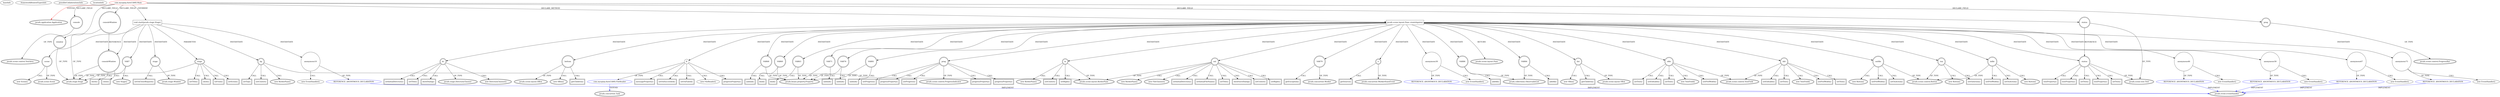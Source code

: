 digraph {
baseInfo[graphId=4599,category="extension_graph",isAnonymous=false,possibleRelation=true]
frameworkRelatedTypesInfo[0="javafx.application.Application"]
possibleCollaborationsInfo[0="4599~CLIENT_METHOD_DECLARATION-INSTANTIATION-~javafx.application.Application ~javafx.event.EventHandler ~false~true",1="4599~OVERRIDING_METHOD_DECLARATION-INSTANTIATION-~javafx.application.Application ~javafx.event.EventHandler ~false~true",2="4599~CLIENT_METHOD_DECLARATION-INSTANTIATION-~javafx.application.Application ~javafx.concurrent.Task ~false~false"]
locationInfo[projectName="tyduptyler13-AutoCAMS-Parser",filePath="/tyduptyler13-AutoCAMS-Parser/AutoCAMS-Parser-master/src/com/myuplay/AutoCAMS/Main.java",contextSignature="Main",graphId="4599"]
0[label="com.myuplay.AutoCAMS.Main",vertexType="ROOT_CLIENT_CLASS_DECLARATION",isFrameworkType=false,color=red]
1[label="javafx.application.Application",vertexType="FRAMEWORK_CLASS_TYPE",isFrameworkType=true,peripheries=2]
2[label="console",vertexType="FIELD_DECLARATION",isFrameworkType=true,peripheries=2,shape=circle]
3[label="javafx.scene.control.TextArea",vertexType="FRAMEWORK_CLASS_TYPE",isFrameworkType=true,peripheries=2]
4[label="consoleWindow",vertexType="FIELD_DECLARATION",isFrameworkType=true,peripheries=2,shape=circle]
5[label="javafx.stage.Stage",vertexType="FRAMEWORK_CLASS_TYPE",isFrameworkType=true,peripheries=2]
6[label="prog",vertexType="FIELD_DECLARATION",isFrameworkType=true,peripheries=2,shape=circle]
7[label="javafx.scene.control.ProgressBar",vertexType="FRAMEWORK_CLASS_TYPE",isFrameworkType=true,peripheries=2]
8[label="status",vertexType="FIELD_DECLARATION",isFrameworkType=true,peripheries=2,shape=circle]
9[label="javafx.scene.text.Text",vertexType="FRAMEWORK_CLASS_TYPE",isFrameworkType=true,peripheries=2]
10[label="window",vertexType="FIELD_DECLARATION",isFrameworkType=true,peripheries=2,shape=circle]
12[label="void start(javafx.stage.Stage)",vertexType="OVERRIDING_METHOD_DECLARATION",isFrameworkType=false,shape=box]
13[label="stage",vertexType="PARAMETER_DECLARATION",isFrameworkType=true,peripheries=2]
16[label="bp",vertexType="VARIABLE_EXPRESION",isFrameworkType=true,peripheries=2,shape=circle]
17[label="javafx.scene.layout.BorderPane",vertexType="FRAMEWORK_CLASS_TYPE",isFrameworkType=true,peripheries=2]
15[label="new BorderPane()",vertexType="CONSTRUCTOR_CALL",isFrameworkType=true,peripheries=2]
19[label="setTop()",vertexType="INSIDE_CALL",isFrameworkType=true,peripheries=2,shape=box]
21[label="setCenter()",vertexType="INSIDE_CALL",isFrameworkType=true,peripheries=2,shape=box]
23[label="scene",vertexType="VARIABLE_EXPRESION",isFrameworkType=true,peripheries=2,shape=circle]
24[label="javafx.scene.Scene",vertexType="FRAMEWORK_CLASS_TYPE",isFrameworkType=true,peripheries=2]
22[label="new Scene()",vertexType="CONSTRUCTOR_CALL",isFrameworkType=true,peripheries=2]
26[label="setScene()",vertexType="INSIDE_CALL",isFrameworkType=true,peripheries=2,shape=box]
28[label="setTitle()",vertexType="INSIDE_CALL",isFrameworkType=true,peripheries=2,shape=box]
30[label="show()",vertexType="INSIDE_CALL",isFrameworkType=true,peripheries=2,shape=box]
32[label="VAR7",vertexType="VARIABLE_EXPRESION",isFrameworkType=true,peripheries=2,shape=circle]
31[label="new Stage()",vertexType="CONSTRUCTOR_CALL",isFrameworkType=true,peripheries=2]
34[label="consoleWindow",vertexType="VARIABLE_EXPRESION",isFrameworkType=true,peripheries=2,shape=circle]
35[label="show()",vertexType="INSIDE_CALL",isFrameworkType=true,peripheries=2,shape=box]
37[label="stage",vertexType="VARIABLE_EXPRESION",isFrameworkType=true,peripheries=2,shape=circle]
39[label="javafx.stage.Window",vertexType="FRAMEWORK_CLASS_TYPE",isFrameworkType=true,peripheries=2]
38[label="setOnCloseRequest()",vertexType="INSIDE_CALL",isFrameworkType=true,peripheries=2,shape=box]
41[label="anonymous10",vertexType="VARIABLE_EXPRESION",isFrameworkType=false,shape=circle]
42[label="REFERENCE_ANONYMOUS_DECLARATION",vertexType="REFERENCE_ANONYMOUS_DECLARATION",isFrameworkType=false,color=blue]
43[label="javafx.event.EventHandler",vertexType="FRAMEWORK_INTERFACE_TYPE",isFrameworkType=true,peripheries=2]
40[label="new EventHandler()",vertexType="CONSTRUCTOR_CALL",isFrameworkType=false]
45[label="close()",vertexType="INSIDE_CALL",isFrameworkType=true,peripheries=2,shape=box]
47[label="toFront()",vertexType="INSIDE_CALL",isFrameworkType=true,peripheries=2,shape=box]
70[label="javafx.scene.layout.Pane createInputs()",vertexType="CLIENT_METHOD_DECLARATION",isFrameworkType=false,shape=box]
71[label="javafx.scene.layout.Pane",vertexType="FRAMEWORK_CLASS_TYPE",isFrameworkType=true,peripheries=2]
73[label="list",vertexType="VARIABLE_EXPRESION",isFrameworkType=true,peripheries=2,shape=circle]
74[label="javafx.scene.layout.VBox",vertexType="FRAMEWORK_CLASS_TYPE",isFrameworkType=true,peripheries=2]
72[label="new VBox()",vertexType="CONSTRUCTOR_CALL",isFrameworkType=true,peripheries=2]
76[label="in",vertexType="VARIABLE_EXPRESION",isFrameworkType=true,peripheries=2,shape=circle]
75[label="new BorderPane()",vertexType="CONSTRUCTOR_CALL",isFrameworkType=true,peripheries=2]
79[label="idir",vertexType="VARIABLE_EXPRESION",isFrameworkType=true,peripheries=2,shape=circle]
80[label="javafx.scene.control.TextField",vertexType="FRAMEWORK_CLASS_TYPE",isFrameworkType=true,peripheries=2]
78[label="new TextField()",vertexType="CONSTRUCTOR_CALL",isFrameworkType=true,peripheries=2]
82[label="setPrefWidth()",vertexType="INSIDE_CALL",isFrameworkType=true,peripheries=2,shape=box]
84[label="setText()",vertexType="INSIDE_CALL",isFrameworkType=true,peripheries=2,shape=box]
86[label="setEditable()",vertexType="INSIDE_CALL",isFrameworkType=true,peripheries=2,shape=box]
88[label="infile",vertexType="VARIABLE_EXPRESION",isFrameworkType=true,peripheries=2,shape=circle]
89[label="javafx.scene.control.Button",vertexType="FRAMEWORK_CLASS_TYPE",isFrameworkType=true,peripheries=2]
87[label="new Button()",vertexType="CONSTRUCTOR_CALL",isFrameworkType=true,peripheries=2]
91[label="setPrefWidth()",vertexType="INSIDE_CALL",isFrameworkType=true,peripheries=2,shape=box]
93[label="setOnAction()",vertexType="INSIDE_CALL",isFrameworkType=true,peripheries=2,shape=box]
95[label="anonymous30",vertexType="VARIABLE_EXPRESION",isFrameworkType=false,shape=circle]
96[label="REFERENCE_ANONYMOUS_DECLARATION",vertexType="REFERENCE_ANONYMOUS_DECLARATION",isFrameworkType=false,color=blue]
94[label="new EventHandler()",vertexType="CONSTRUCTOR_CALL",isFrameworkType=false]
99[label="dc",vertexType="VARIABLE_EXPRESION",isFrameworkType=true,peripheries=2,shape=circle]
100[label="javafx.stage.DirectoryChooser",vertexType="FRAMEWORK_CLASS_TYPE",isFrameworkType=true,peripheries=2]
98[label="new DirectoryChooser()",vertexType="CONSTRUCTOR_CALL",isFrameworkType=true,peripheries=2]
102[label="setInitialDirectory()",vertexType="INSIDE_CALL",isFrameworkType=true,peripheries=2,shape=box]
104[label="setTitle()",vertexType="INSIDE_CALL",isFrameworkType=true,peripheries=2,shape=box]
106[label="showDialog()",vertexType="INSIDE_CALL",isFrameworkType=true,peripheries=2,shape=box]
108[label="setText()",vertexType="INSIDE_CALL",isFrameworkType=true,peripheries=2,shape=box]
110[label="setCenter()",vertexType="INSIDE_CALL",isFrameworkType=true,peripheries=2,shape=box]
112[label="setRight()",vertexType="INSIDE_CALL",isFrameworkType=true,peripheries=2,shape=box]
114[label="out",vertexType="VARIABLE_EXPRESION",isFrameworkType=true,peripheries=2,shape=circle]
113[label="new BorderPane()",vertexType="CONSTRUCTOR_CALL",isFrameworkType=true,peripheries=2]
117[label="ofile",vertexType="VARIABLE_EXPRESION",isFrameworkType=true,peripheries=2,shape=circle]
116[label="new TextField()",vertexType="CONSTRUCTOR_CALL",isFrameworkType=true,peripheries=2]
120[label="setPrefWidth()",vertexType="INSIDE_CALL",isFrameworkType=true,peripheries=2,shape=box]
122[label="setText()",vertexType="INSIDE_CALL",isFrameworkType=true,peripheries=2,shape=box]
124[label="setEditable()",vertexType="INSIDE_CALL",isFrameworkType=true,peripheries=2,shape=box]
126[label="outfile",vertexType="VARIABLE_EXPRESION",isFrameworkType=true,peripheries=2,shape=circle]
125[label="new Button()",vertexType="CONSTRUCTOR_CALL",isFrameworkType=true,peripheries=2]
129[label="setPrefWidth()",vertexType="INSIDE_CALL",isFrameworkType=true,peripheries=2,shape=box]
131[label="setOnAction()",vertexType="INSIDE_CALL",isFrameworkType=true,peripheries=2,shape=box]
133[label="anonymous46",vertexType="VARIABLE_EXPRESION",isFrameworkType=false,shape=circle]
134[label="REFERENCE_ANONYMOUS_DECLARATION",vertexType="REFERENCE_ANONYMOUS_DECLARATION",isFrameworkType=false,color=blue]
132[label="new EventHandler()",vertexType="CONSTRUCTOR_CALL",isFrameworkType=false]
136[label="new FileChooser()",vertexType="CONSTRUCTOR_CALL",isFrameworkType=true,peripheries=2]
139[label="setInitialDirectory()",vertexType="INSIDE_CALL",isFrameworkType=true,peripheries=2,shape=box]
141[label="setInitialFileName()",vertexType="INSIDE_CALL",isFrameworkType=true,peripheries=2,shape=box]
143[label="setTitle()",vertexType="INSIDE_CALL",isFrameworkType=true,peripheries=2,shape=box]
145[label="showSaveDialog()",vertexType="INSIDE_CALL",isFrameworkType=true,peripheries=2,shape=box]
147[label="setText()",vertexType="INSIDE_CALL",isFrameworkType=true,peripheries=2,shape=box]
149[label="setCenter()",vertexType="INSIDE_CALL",isFrameworkType=true,peripheries=2,shape=box]
151[label="setRight()",vertexType="INSIDE_CALL",isFrameworkType=true,peripheries=2,shape=box]
153[label="bottom",vertexType="VARIABLE_EXPRESION",isFrameworkType=true,peripheries=2,shape=circle]
154[label="javafx.scene.layout.HBox",vertexType="FRAMEWORK_CLASS_TYPE",isFrameworkType=true,peripheries=2]
152[label="new HBox()",vertexType="CONSTRUCTOR_CALL",isFrameworkType=true,peripheries=2]
156[label="run",vertexType="VARIABLE_EXPRESION",isFrameworkType=true,peripheries=2,shape=circle]
155[label="new Button()",vertexType="CONSTRUCTOR_CALL",isFrameworkType=true,peripheries=2]
159[label="setOnAction()",vertexType="INSIDE_CALL",isFrameworkType=true,peripheries=2,shape=box]
161[label="anonymous58",vertexType="VARIABLE_EXPRESION",isFrameworkType=false,shape=circle]
162[label="REFERENCE_ANONYMOUS_DECLARATION",vertexType="REFERENCE_ANONYMOUS_DECLARATION",isFrameworkType=false,color=blue]
160[label="new EventHandler()",vertexType="CONSTRUCTOR_CALL",isFrameworkType=false]
165[label="fr",vertexType="VARIABLE_EXPRESION",isFrameworkType=false,shape=circle]
166[label="com.myuplay.AutoCAMS.FileReader",vertexType="REFERENCE_CLIENT_CLASS_DECLARATION",isFrameworkType=false,color=blue]
167[label="javafx.concurrent.Task",vertexType="FRAMEWORK_CLASS_TYPE",isFrameworkType=true,peripheries=2]
164[label="new FileReader()",vertexType="CONSTRUCTOR_CALL",isFrameworkType=false]
168[label="VAR60",vertexType="VARIABLE_EXPRESION",isFrameworkType=true,peripheries=2,shape=circle]
170[label="javafx.beans.property.Property",vertexType="FRAMEWORK_INTERFACE_TYPE",isFrameworkType=true,peripheries=2]
169[label="bind()",vertexType="INSIDE_CALL",isFrameworkType=true,peripheries=2,shape=box]
171[label="prog",vertexType="VARIABLE_EXPRESION",isFrameworkType=true,peripheries=2,shape=circle]
173[label="javafx.scene.control.ProgressIndicator",vertexType="FRAMEWORK_CLASS_TYPE",isFrameworkType=true,peripheries=2]
172[label="progressProperty()",vertexType="INSIDE_CALL",isFrameworkType=true,peripheries=2,shape=box]
175[label="progressProperty()",vertexType="INSIDE_CALL",isFrameworkType=true,peripheries=2,shape=box]
176[label="VAR63",vertexType="VARIABLE_EXPRESION",isFrameworkType=true,peripheries=2,shape=circle]
177[label="bind()",vertexType="INSIDE_CALL",isFrameworkType=true,peripheries=2,shape=box]
179[label="status",vertexType="VARIABLE_EXPRESION",isFrameworkType=true,peripheries=2,shape=circle]
180[label="textProperty()",vertexType="INSIDE_CALL",isFrameworkType=true,peripheries=2,shape=box]
183[label="messageProperty()",vertexType="INSIDE_CALL",isFrameworkType=true,peripheries=2,shape=box]
185[label="setOnSucceeded()",vertexType="INSIDE_CALL",isFrameworkType=true,peripheries=2,shape=box]
187[label="anonymous67",vertexType="VARIABLE_EXPRESION",isFrameworkType=false,shape=circle]
188[label="REFERENCE_ANONYMOUS_DECLARATION",vertexType="REFERENCE_ANONYMOUS_DECLARATION",isFrameworkType=false,color=blue]
186[label="new EventHandler()",vertexType="CONSTRUCTOR_CALL",isFrameworkType=false]
190[label="VAR68",vertexType="VARIABLE_EXPRESION",isFrameworkType=true,peripheries=2,shape=circle]
191[label="unbind()",vertexType="INSIDE_CALL",isFrameworkType=true,peripheries=2,shape=box]
194[label="textProperty()",vertexType="INSIDE_CALL",isFrameworkType=true,peripheries=2,shape=box]
196[label="setText()",vertexType="INSIDE_CALL",isFrameworkType=true,peripheries=2,shape=box]
197[label="VAR71",vertexType="VARIABLE_EXPRESION",isFrameworkType=true,peripheries=2,shape=circle]
198[label="unbind()",vertexType="INSIDE_CALL",isFrameworkType=true,peripheries=2,shape=box]
201[label="progressProperty()",vertexType="INSIDE_CALL",isFrameworkType=true,peripheries=2,shape=box]
203[label="setProgress()",vertexType="INSIDE_CALL",isFrameworkType=true,peripheries=2,shape=box]
205[label="setOnFailed()",vertexType="INSIDE_CALL",isFrameworkType=true,peripheries=2,shape=box]
207[label="anonymous75",vertexType="VARIABLE_EXPRESION",isFrameworkType=false,shape=circle]
208[label="REFERENCE_ANONYMOUS_DECLARATION",vertexType="REFERENCE_ANONYMOUS_DECLARATION",isFrameworkType=false,color=blue]
206[label="new EventHandler()",vertexType="CONSTRUCTOR_CALL",isFrameworkType=false]
210[label="VAR76",vertexType="VARIABLE_EXPRESION",isFrameworkType=true,peripheries=2,shape=circle]
211[label="unbind()",vertexType="INSIDE_CALL",isFrameworkType=true,peripheries=2,shape=box]
214[label="textProperty()",vertexType="INSIDE_CALL",isFrameworkType=true,peripheries=2,shape=box]
216[label="setText()",vertexType="INSIDE_CALL",isFrameworkType=true,peripheries=2,shape=box]
217[label="VAR79",vertexType="VARIABLE_EXPRESION",isFrameworkType=true,peripheries=2,shape=circle]
219[label="javafx.concurrent.Worker",vertexType="FRAMEWORK_INTERFACE_TYPE",isFrameworkType=true,peripheries=2]
218[label="getException()",vertexType="INSIDE_CALL",isFrameworkType=true,peripheries=2,shape=box]
220[label="e",vertexType="VARIABLE_EXPRESION",isFrameworkType=true,peripheries=2,shape=circle]
222[label="javafx.concurrent.WorkerStateEvent",vertexType="FRAMEWORK_CLASS_TYPE",isFrameworkType=true,peripheries=2]
221[label="getSource()",vertexType="INSIDE_CALL",isFrameworkType=true,peripheries=2,shape=box]
223[label="VAR81",vertexType="VARIABLE_EXPRESION",isFrameworkType=true,peripheries=2,shape=circle]
224[label="unbind()",vertexType="INSIDE_CALL",isFrameworkType=true,peripheries=2,shape=box]
227[label="progressProperty()",vertexType="INSIDE_CALL",isFrameworkType=true,peripheries=2,shape=box]
229[label="setProgress()",vertexType="INSIDE_CALL",isFrameworkType=true,peripheries=2,shape=box]
230[label="VAR84",vertexType="VARIABLE_EXPRESION",isFrameworkType=true,peripheries=2,shape=circle]
232[label="javafx.collections.ObservableList",vertexType="FRAMEWORK_INTERFACE_TYPE",isFrameworkType=true,peripheries=2]
231[label="addAll()",vertexType="INSIDE_CALL",isFrameworkType=true,peripheries=2,shape=box]
234[label="getChildren()",vertexType="INSIDE_CALL",isFrameworkType=true,peripheries=2,shape=box]
235[label="VAR86",vertexType="VARIABLE_EXPRESION",isFrameworkType=true,peripheries=2,shape=circle]
236[label="addAll()",vertexType="INSIDE_CALL",isFrameworkType=true,peripheries=2,shape=box]
239[label="getChildren()",vertexType="INSIDE_CALL",isFrameworkType=true,peripheries=2,shape=box]
0->1[label="EXTEND",color=red]
0->2[label="DECLARE_FIELD"]
2->3[label="OF_TYPE"]
0->4[label="DECLARE_FIELD"]
4->5[label="OF_TYPE"]
0->6[label="DECLARE_FIELD"]
6->7[label="OF_TYPE"]
0->8[label="DECLARE_FIELD"]
8->9[label="OF_TYPE"]
0->10[label="DECLARE_FIELD"]
10->5[label="OF_TYPE"]
0->12[label="OVERRIDE"]
13->5[label="OF_TYPE"]
12->13[label="PARAMETER"]
12->16[label="INSTANTIATE"]
16->17[label="OF_TYPE"]
16->15[label="CALL"]
16->19[label="CALL"]
16->21[label="CALL"]
12->23[label="INSTANTIATE"]
23->24[label="OF_TYPE"]
23->22[label="CALL"]
13->26[label="CALL"]
13->28[label="CALL"]
13->30[label="CALL"]
12->32[label="INSTANTIATE"]
32->5[label="OF_TYPE"]
32->31[label="CALL"]
12->34[label="INSTANTIATE"]
4->34[label="REFERENCE"]
34->5[label="OF_TYPE"]
34->35[label="CALL"]
12->37[label="INSTANTIATE"]
37->39[label="OF_TYPE"]
37->38[label="CALL"]
12->41[label="INSTANTIATE"]
42->43[label="IMPLEMENT",color=blue]
41->42[label="OF_TYPE"]
41->40[label="CALL"]
34->45[label="CALL"]
13->47[label="CALL"]
0->70[label="DECLARE_METHOD"]
70->71[label="RETURN"]
70->73[label="INSTANTIATE"]
73->74[label="OF_TYPE"]
73->72[label="CALL"]
70->76[label="INSTANTIATE"]
76->17[label="OF_TYPE"]
76->75[label="CALL"]
70->79[label="INSTANTIATE"]
79->80[label="OF_TYPE"]
79->78[label="CALL"]
79->82[label="CALL"]
79->84[label="CALL"]
79->86[label="CALL"]
70->88[label="INSTANTIATE"]
88->89[label="OF_TYPE"]
88->87[label="CALL"]
88->91[label="CALL"]
88->93[label="CALL"]
70->95[label="INSTANTIATE"]
96->43[label="IMPLEMENT",color=blue]
95->96[label="OF_TYPE"]
95->94[label="CALL"]
70->99[label="INSTANTIATE"]
99->100[label="OF_TYPE"]
99->98[label="CALL"]
99->102[label="CALL"]
99->104[label="CALL"]
99->106[label="CALL"]
79->108[label="CALL"]
76->110[label="CALL"]
76->112[label="CALL"]
70->114[label="INSTANTIATE"]
114->17[label="OF_TYPE"]
114->113[label="CALL"]
70->117[label="INSTANTIATE"]
117->80[label="OF_TYPE"]
117->116[label="CALL"]
117->120[label="CALL"]
117->122[label="CALL"]
117->124[label="CALL"]
70->126[label="INSTANTIATE"]
126->89[label="OF_TYPE"]
126->125[label="CALL"]
126->129[label="CALL"]
126->131[label="CALL"]
70->133[label="INSTANTIATE"]
134->43[label="IMPLEMENT",color=blue]
133->134[label="OF_TYPE"]
133->132[label="CALL"]
114->136[label="CALL"]
114->139[label="CALL"]
114->141[label="CALL"]
114->143[label="CALL"]
114->145[label="CALL"]
117->147[label="CALL"]
114->149[label="CALL"]
114->151[label="CALL"]
70->153[label="INSTANTIATE"]
153->154[label="OF_TYPE"]
153->152[label="CALL"]
70->156[label="INSTANTIATE"]
156->89[label="OF_TYPE"]
156->155[label="CALL"]
156->159[label="CALL"]
70->161[label="INSTANTIATE"]
162->43[label="IMPLEMENT",color=blue]
161->162[label="OF_TYPE"]
161->160[label="CALL"]
70->165[label="INSTANTIATE"]
166->167[label="EXTEND",color=blue]
165->166[label="OF_TYPE"]
165->164[label="CALL"]
70->168[label="INSTANTIATE"]
168->170[label="OF_TYPE"]
168->169[label="CALL"]
70->171[label="INSTANTIATE"]
171->173[label="OF_TYPE"]
171->172[label="CALL"]
165->175[label="CALL"]
70->176[label="INSTANTIATE"]
176->170[label="OF_TYPE"]
176->177[label="CALL"]
70->179[label="INSTANTIATE"]
8->179[label="REFERENCE"]
179->9[label="OF_TYPE"]
179->180[label="CALL"]
165->183[label="CALL"]
165->185[label="CALL"]
70->187[label="INSTANTIATE"]
188->43[label="IMPLEMENT",color=blue]
187->188[label="OF_TYPE"]
187->186[label="CALL"]
70->190[label="INSTANTIATE"]
190->170[label="OF_TYPE"]
190->191[label="CALL"]
179->194[label="CALL"]
179->196[label="CALL"]
70->197[label="INSTANTIATE"]
197->170[label="OF_TYPE"]
197->198[label="CALL"]
171->201[label="CALL"]
171->203[label="CALL"]
165->205[label="CALL"]
70->207[label="INSTANTIATE"]
208->43[label="IMPLEMENT",color=blue]
207->208[label="OF_TYPE"]
207->206[label="CALL"]
70->210[label="INSTANTIATE"]
210->170[label="OF_TYPE"]
210->211[label="CALL"]
179->214[label="CALL"]
179->216[label="CALL"]
70->217[label="INSTANTIATE"]
217->219[label="OF_TYPE"]
217->218[label="CALL"]
70->220[label="INSTANTIATE"]
220->222[label="OF_TYPE"]
220->221[label="CALL"]
70->223[label="INSTANTIATE"]
223->170[label="OF_TYPE"]
223->224[label="CALL"]
171->227[label="CALL"]
171->229[label="CALL"]
70->230[label="INSTANTIATE"]
230->232[label="OF_TYPE"]
230->231[label="CALL"]
153->234[label="CALL"]
70->235[label="INSTANTIATE"]
235->232[label="OF_TYPE"]
235->236[label="CALL"]
73->239[label="CALL"]
}
